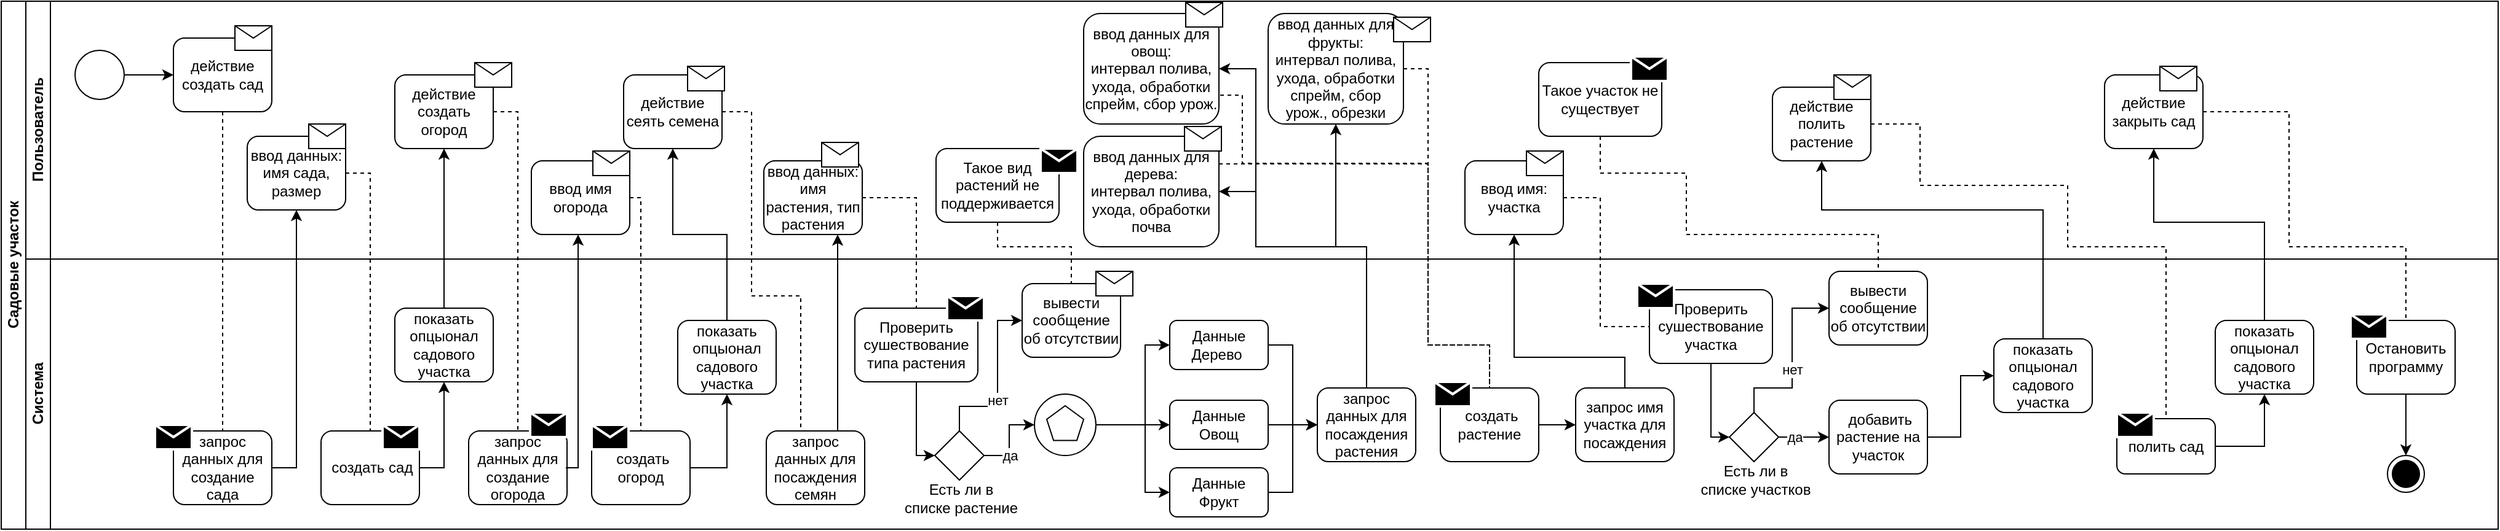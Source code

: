 <mxfile version="13.9.9" type="device"><diagram id="prtHgNgQTEPvFCAcTncT" name="Page-1"><mxGraphModel dx="2926" dy="1691" grid="1" gridSize="10" guides="1" tooltips="1" connect="1" arrows="1" fold="1" page="1" pageScale="1" pageWidth="827" pageHeight="1169" math="0" shadow="0"><root><mxCell id="0"/><mxCell id="1" parent="0"/><mxCell id="dNxyNK7c78bLwvsdeMH5-19" value="Садовые участок" style="swimlane;html=1;childLayout=stackLayout;resizeParent=1;resizeParentMax=0;horizontal=0;startSize=20;horizontalStack=0;" parent="1" vertex="1"><mxGeometry x="225" y="300" width="2030" height="430" as="geometry"/></mxCell><mxCell id="dNxyNK7c78bLwvsdeMH5-27" value="" style="edgeStyle=orthogonalEdgeStyle;rounded=0;orthogonalLoop=1;jettySize=auto;html=1;dashed=1;endArrow=none;endFill=0;" parent="dNxyNK7c78bLwvsdeMH5-19" source="dNxyNK7c78bLwvsdeMH5-24" target="dNxyNK7c78bLwvsdeMH5-26" edge="1"><mxGeometry relative="1" as="geometry"/></mxCell><mxCell id="dNxyNK7c78bLwvsdeMH5-20" value="Пользователь" style="swimlane;html=1;startSize=20;horizontal=0;" parent="dNxyNK7c78bLwvsdeMH5-19" vertex="1"><mxGeometry x="20" width="2010" height="210" as="geometry"/></mxCell><mxCell id="dNxyNK7c78bLwvsdeMH5-25" value="" style="edgeStyle=orthogonalEdgeStyle;rounded=0;orthogonalLoop=1;jettySize=auto;html=1;" parent="dNxyNK7c78bLwvsdeMH5-20" source="dNxyNK7c78bLwvsdeMH5-23" target="dNxyNK7c78bLwvsdeMH5-24" edge="1"><mxGeometry relative="1" as="geometry"/></mxCell><mxCell id="dNxyNK7c78bLwvsdeMH5-23" value="" style="ellipse;whiteSpace=wrap;html=1;" parent="dNxyNK7c78bLwvsdeMH5-20" vertex="1"><mxGeometry x="40" y="40" width="40" height="40" as="geometry"/></mxCell><mxCell id="dNxyNK7c78bLwvsdeMH5-24" value="действие создать сад" style="rounded=1;whiteSpace=wrap;html=1;fontFamily=Helvetica;fontSize=12;fontColor=#000000;align=center;" parent="dNxyNK7c78bLwvsdeMH5-20" vertex="1"><mxGeometry x="120" y="30" width="80" height="60" as="geometry"/></mxCell><mxCell id="IGC5WzmJpug3uSGRb_iM-1" value="ввод данных:&lt;br&gt;имя сада, размер" style="rounded=1;whiteSpace=wrap;html=1;fontFamily=Helvetica;fontSize=12;fontColor=#000000;align=center;" parent="dNxyNK7c78bLwvsdeMH5-20" vertex="1"><mxGeometry x="180" y="110" width="80" height="60" as="geometry"/></mxCell><mxCell id="IGC5WzmJpug3uSGRb_iM-7" value="действие создать огород" style="rounded=1;whiteSpace=wrap;html=1;fontFamily=Helvetica;fontSize=12;fontColor=#000000;align=center;" parent="dNxyNK7c78bLwvsdeMH5-20" vertex="1"><mxGeometry x="300" y="60" width="80" height="60" as="geometry"/></mxCell><mxCell id="IGC5WzmJpug3uSGRb_iM-30" value="действие сеять семена" style="rounded=1;whiteSpace=wrap;html=1;fontFamily=Helvetica;fontSize=12;fontColor=#000000;align=center;" parent="dNxyNK7c78bLwvsdeMH5-20" vertex="1"><mxGeometry x="486" y="60" width="80" height="60" as="geometry"/></mxCell><mxCell id="IGC5WzmJpug3uSGRb_iM-36" value="действие полить растение" style="rounded=1;whiteSpace=wrap;html=1;fontFamily=Helvetica;fontSize=12;fontColor=#000000;align=center;" parent="dNxyNK7c78bLwvsdeMH5-20" vertex="1"><mxGeometry x="1420" y="70" width="80" height="60" as="geometry"/></mxCell><mxCell id="IGC5WzmJpug3uSGRb_iM-37" value="действие закрыть сад" style="rounded=1;whiteSpace=wrap;html=1;fontFamily=Helvetica;fontSize=12;fontColor=#000000;align=center;" parent="dNxyNK7c78bLwvsdeMH5-20" vertex="1"><mxGeometry x="1690" y="60" width="80" height="60" as="geometry"/></mxCell><mxCell id="IGC5WzmJpug3uSGRb_iM-49" value="ввод&amp;nbsp;имя огорода" style="rounded=1;whiteSpace=wrap;html=1;fontFamily=Helvetica;fontSize=12;fontColor=#000000;align=center;" parent="dNxyNK7c78bLwvsdeMH5-20" vertex="1"><mxGeometry x="411" y="130" width="80" height="60" as="geometry"/></mxCell><mxCell id="IGC5WzmJpug3uSGRb_iM-61" value="ввод данных:&lt;br&gt;имя растения, тип растения" style="rounded=1;whiteSpace=wrap;html=1;fontFamily=Helvetica;fontSize=12;fontColor=#000000;align=center;" parent="dNxyNK7c78bLwvsdeMH5-20" vertex="1"><mxGeometry x="600" y="130" width="80" height="60" as="geometry"/></mxCell><mxCell id="IGC5WzmJpug3uSGRb_iM-70" value="Такое вид растений не поддерживается" style="rounded=1;whiteSpace=wrap;html=1;fontFamily=Helvetica;fontSize=12;fontColor=#000000;align=center;" parent="dNxyNK7c78bLwvsdeMH5-20" vertex="1"><mxGeometry x="740" y="120" width="100" height="60" as="geometry"/></mxCell><mxCell id="IGC5WzmJpug3uSGRb_iM-93" value="ввод данных для овощ:&lt;br&gt;интервал полива, ухода, обработки спрейм, сбор урож." style="rounded=1;whiteSpace=wrap;html=1;fontFamily=Helvetica;fontSize=12;fontColor=#000000;align=center;" parent="dNxyNK7c78bLwvsdeMH5-20" vertex="1"><mxGeometry x="860" y="10" width="110" height="90" as="geometry"/></mxCell><mxCell id="IGC5WzmJpug3uSGRb_iM-94" value="ввод данных&amp;nbsp;для дерева:&lt;br&gt;интервал полива, ухода,&amp;nbsp;обработки почва" style="rounded=1;whiteSpace=wrap;html=1;fontFamily=Helvetica;fontSize=12;fontColor=#000000;align=center;" parent="dNxyNK7c78bLwvsdeMH5-20" vertex="1"><mxGeometry x="860" y="110" width="110" height="90" as="geometry"/></mxCell><mxCell id="IGC5WzmJpug3uSGRb_iM-96" value="ввод данных для фрукты:&lt;br&gt;интервал полива, ухода, обработки спрейм, сбор урож., обрезки" style="rounded=1;whiteSpace=wrap;html=1;fontFamily=Helvetica;fontSize=12;fontColor=#000000;align=center;" parent="dNxyNK7c78bLwvsdeMH5-20" vertex="1"><mxGeometry x="1010" y="10" width="110" height="90" as="geometry"/></mxCell><mxCell id="IGC5WzmJpug3uSGRb_iM-143" value="ввод имя:&lt;br&gt;участка" style="rounded=1;whiteSpace=wrap;html=1;fontFamily=Helvetica;fontSize=12;fontColor=#000000;align=center;" parent="dNxyNK7c78bLwvsdeMH5-20" vertex="1"><mxGeometry x="1170" y="130" width="80" height="60" as="geometry"/></mxCell><mxCell id="IGC5WzmJpug3uSGRb_iM-159" value="Такое участок не существует" style="rounded=1;whiteSpace=wrap;html=1;fontFamily=Helvetica;fontSize=12;fontColor=#000000;align=center;" parent="dNxyNK7c78bLwvsdeMH5-20" vertex="1"><mxGeometry x="1230" y="50" width="100" height="60" as="geometry"/></mxCell><mxCell id="SRiaQoTS35acv2qgCoqq-6" value="" style="shape=message;html=1;whiteSpace=wrap;html=1;outlineConnect=0;" vertex="1" parent="dNxyNK7c78bLwvsdeMH5-20"><mxGeometry x="170" y="20" width="30" height="20" as="geometry"/></mxCell><mxCell id="SRiaQoTS35acv2qgCoqq-7" value="" style="shape=message;html=1;whiteSpace=wrap;html=1;outlineConnect=0;" vertex="1" parent="dNxyNK7c78bLwvsdeMH5-20"><mxGeometry x="230" y="100" width="30" height="20" as="geometry"/></mxCell><mxCell id="SRiaQoTS35acv2qgCoqq-8" value="" style="shape=message;html=1;whiteSpace=wrap;html=1;outlineConnect=0;" vertex="1" parent="dNxyNK7c78bLwvsdeMH5-20"><mxGeometry x="365" y="50" width="30" height="20" as="geometry"/></mxCell><mxCell id="SRiaQoTS35acv2qgCoqq-9" value="" style="shape=message;html=1;whiteSpace=wrap;html=1;outlineConnect=0;" vertex="1" parent="dNxyNK7c78bLwvsdeMH5-20"><mxGeometry x="538" y="53" width="30" height="20" as="geometry"/></mxCell><mxCell id="SRiaQoTS35acv2qgCoqq-10" value="" style="shape=message;html=1;whiteSpace=wrap;html=1;outlineConnect=0;" vertex="1" parent="dNxyNK7c78bLwvsdeMH5-20"><mxGeometry x="647" y="115" width="30" height="20" as="geometry"/></mxCell><mxCell id="SRiaQoTS35acv2qgCoqq-12" value="" style="shape=message;html=1;whiteSpace=wrap;html=1;outlineConnect=0;" vertex="1" parent="dNxyNK7c78bLwvsdeMH5-20"><mxGeometry x="942" y="102" width="30" height="20" as="geometry"/></mxCell><mxCell id="SRiaQoTS35acv2qgCoqq-13" value="" style="shape=message;html=1;whiteSpace=wrap;html=1;outlineConnect=0;" vertex="1" parent="dNxyNK7c78bLwvsdeMH5-20"><mxGeometry x="943" y="1" width="30" height="20" as="geometry"/></mxCell><mxCell id="SRiaQoTS35acv2qgCoqq-14" value="" style="shape=message;html=1;whiteSpace=wrap;html=1;outlineConnect=0;" vertex="1" parent="dNxyNK7c78bLwvsdeMH5-20"><mxGeometry x="1112" y="13" width="30" height="20" as="geometry"/></mxCell><mxCell id="SRiaQoTS35acv2qgCoqq-15" value="" style="shape=message;html=1;whiteSpace=wrap;html=1;outlineConnect=0;" vertex="1" parent="dNxyNK7c78bLwvsdeMH5-20"><mxGeometry x="1220" y="122" width="30" height="20" as="geometry"/></mxCell><mxCell id="SRiaQoTS35acv2qgCoqq-17" value="" style="shape=message;html=1;whiteSpace=wrap;html=1;outlineConnect=0;" vertex="1" parent="dNxyNK7c78bLwvsdeMH5-20"><mxGeometry x="1470" y="60" width="30" height="20" as="geometry"/></mxCell><mxCell id="SRiaQoTS35acv2qgCoqq-18" value="" style="shape=message;html=1;whiteSpace=wrap;html=1;outlineConnect=0;" vertex="1" parent="dNxyNK7c78bLwvsdeMH5-20"><mxGeometry x="1735" y="53" width="30" height="20" as="geometry"/></mxCell><mxCell id="SRiaQoTS35acv2qgCoqq-19" value="" style="shape=message;html=1;whiteSpace=wrap;html=1;outlineConnect=0;" vertex="1" parent="dNxyNK7c78bLwvsdeMH5-20"><mxGeometry x="461" y="122" width="30" height="20" as="geometry"/></mxCell><mxCell id="SRiaQoTS35acv2qgCoqq-33" value="" style="shape=message;whiteSpace=wrap;html=1;outlineConnect=0;fillColor=#000000;strokeColor=#ffffff;strokeWidth=2;" vertex="1" parent="dNxyNK7c78bLwvsdeMH5-20"><mxGeometry x="825" y="120" width="30" height="20" as="geometry"/></mxCell><mxCell id="SRiaQoTS35acv2qgCoqq-34" value="" style="shape=message;whiteSpace=wrap;html=1;outlineConnect=0;fillColor=#000000;strokeColor=#ffffff;strokeWidth=2;" vertex="1" parent="dNxyNK7c78bLwvsdeMH5-20"><mxGeometry x="1305" y="45" width="30" height="20" as="geometry"/></mxCell><mxCell id="dNxyNK7c78bLwvsdeMH5-21" value="Система" style="swimlane;html=1;startSize=20;horizontal=0;" parent="dNxyNK7c78bLwvsdeMH5-19" vertex="1"><mxGeometry x="20" y="210" width="2010" height="220" as="geometry"/></mxCell><mxCell id="dNxyNK7c78bLwvsdeMH5-26" value="запрос данных для создание сада" style="rounded=1;whiteSpace=wrap;html=1;fontFamily=Helvetica;fontSize=12;fontColor=#000000;align=center;" parent="dNxyNK7c78bLwvsdeMH5-21" vertex="1"><mxGeometry x="120" y="140" width="80" height="60" as="geometry"/></mxCell><mxCell id="IGC5WzmJpug3uSGRb_iM-5" style="edgeStyle=orthogonalEdgeStyle;rounded=0;orthogonalLoop=1;jettySize=auto;html=1;entryX=0.5;entryY=1;entryDx=0;entryDy=0;" parent="dNxyNK7c78bLwvsdeMH5-21" source="IGC5WzmJpug3uSGRb_iM-3" target="IGC5WzmJpug3uSGRb_iM-4" edge="1"><mxGeometry relative="1" as="geometry"><Array as="points"><mxPoint x="340" y="170"/></Array></mxGeometry></mxCell><mxCell id="IGC5WzmJpug3uSGRb_iM-3" value="&amp;nbsp;создать сад" style="rounded=1;whiteSpace=wrap;html=1;fontFamily=Helvetica;fontSize=12;fontColor=#000000;align=center;" parent="dNxyNK7c78bLwvsdeMH5-21" vertex="1"><mxGeometry x="240" y="140" width="80" height="60" as="geometry"/></mxCell><mxCell id="IGC5WzmJpug3uSGRb_iM-4" value="показать опцыонал садового участка" style="rounded=1;whiteSpace=wrap;html=1;fontFamily=Helvetica;fontSize=12;fontColor=#000000;align=center;" parent="dNxyNK7c78bLwvsdeMH5-21" vertex="1"><mxGeometry x="300" y="40" width="80" height="60" as="geometry"/></mxCell><mxCell id="IGC5WzmJpug3uSGRb_iM-38" value="запрос данных для создание огорода" style="rounded=1;whiteSpace=wrap;html=1;fontFamily=Helvetica;fontSize=12;fontColor=#000000;align=center;" parent="dNxyNK7c78bLwvsdeMH5-21" vertex="1"><mxGeometry x="360" y="140" width="80" height="60" as="geometry"/></mxCell><mxCell id="IGC5WzmJpug3uSGRb_iM-54" style="edgeStyle=orthogonalEdgeStyle;rounded=0;orthogonalLoop=1;jettySize=auto;html=1;entryX=0.5;entryY=1;entryDx=0;entryDy=0;" parent="dNxyNK7c78bLwvsdeMH5-21" source="IGC5WzmJpug3uSGRb_iM-39" target="IGC5WzmJpug3uSGRb_iM-53" edge="1"><mxGeometry relative="1" as="geometry"><Array as="points"><mxPoint x="570" y="170"/></Array></mxGeometry></mxCell><mxCell id="IGC5WzmJpug3uSGRb_iM-39" value="&amp;nbsp;создать огород" style="rounded=1;whiteSpace=wrap;html=1;fontFamily=Helvetica;fontSize=12;fontColor=#000000;align=center;" parent="dNxyNK7c78bLwvsdeMH5-21" vertex="1"><mxGeometry x="460" y="140" width="80" height="60" as="geometry"/></mxCell><mxCell id="IGC5WzmJpug3uSGRb_iM-40" value="вывести сообщение об отсутствии" style="rounded=1;whiteSpace=wrap;html=1;fontFamily=Helvetica;fontSize=12;fontColor=#000000;align=center;" parent="dNxyNK7c78bLwvsdeMH5-21" vertex="1"><mxGeometry x="810" y="20" width="80" height="60" as="geometry"/></mxCell><mxCell id="IGC5WzmJpug3uSGRb_iM-161" style="edgeStyle=orthogonalEdgeStyle;rounded=0;orthogonalLoop=1;jettySize=auto;html=1;startArrow=none;startFill=0;endArrow=classic;endFill=1;" parent="dNxyNK7c78bLwvsdeMH5-21" source="IGC5WzmJpug3uSGRb_iM-44" target="IGC5WzmJpug3uSGRb_iM-58" edge="1"><mxGeometry relative="1" as="geometry"/></mxCell><mxCell id="IGC5WzmJpug3uSGRb_iM-44" value="&amp;nbsp;добавить растение на участок" style="rounded=1;whiteSpace=wrap;html=1;fontFamily=Helvetica;fontSize=12;fontColor=#000000;align=center;" parent="dNxyNK7c78bLwvsdeMH5-21" vertex="1"><mxGeometry x="1466" y="115" width="80" height="60" as="geometry"/></mxCell><mxCell id="IGC5WzmJpug3uSGRb_iM-165" style="edgeStyle=orthogonalEdgeStyle;rounded=0;orthogonalLoop=1;jettySize=auto;html=1;entryX=0.5;entryY=1;entryDx=0;entryDy=0;startArrow=none;startFill=0;endArrow=classic;endFill=1;exitX=1;exitY=0.5;exitDx=0;exitDy=0;" parent="dNxyNK7c78bLwvsdeMH5-21" source="IGC5WzmJpug3uSGRb_iM-45" target="IGC5WzmJpug3uSGRb_iM-164" edge="1"><mxGeometry relative="1" as="geometry"/></mxCell><mxCell id="IGC5WzmJpug3uSGRb_iM-45" value="полить сад" style="rounded=1;whiteSpace=wrap;html=1;fontFamily=Helvetica;fontSize=12;fontColor=#000000;align=center;" parent="dNxyNK7c78bLwvsdeMH5-21" vertex="1"><mxGeometry x="1700" y="130" width="80" height="45" as="geometry"/></mxCell><mxCell id="IGC5WzmJpug3uSGRb_iM-53" value="показать опцыонал садового участка" style="rounded=1;whiteSpace=wrap;html=1;fontFamily=Helvetica;fontSize=12;fontColor=#000000;align=center;" parent="dNxyNK7c78bLwvsdeMH5-21" vertex="1"><mxGeometry x="530" y="50" width="80" height="60" as="geometry"/></mxCell><mxCell id="IGC5WzmJpug3uSGRb_iM-58" value="показать опцыонал садового участка" style="rounded=1;whiteSpace=wrap;html=1;fontFamily=Helvetica;fontSize=12;fontColor=#000000;align=center;" parent="dNxyNK7c78bLwvsdeMH5-21" vertex="1"><mxGeometry x="1600" y="65" width="80" height="60" as="geometry"/></mxCell><mxCell id="IGC5WzmJpug3uSGRb_iM-65" style="edgeStyle=orthogonalEdgeStyle;rounded=0;orthogonalLoop=1;jettySize=auto;html=1;entryX=0;entryY=0.5;entryDx=0;entryDy=0;" parent="dNxyNK7c78bLwvsdeMH5-21" source="IGC5WzmJpug3uSGRb_iM-63" target="IGC5WzmJpug3uSGRb_iM-64" edge="1"><mxGeometry relative="1" as="geometry"><Array as="points"><mxPoint x="724" y="160"/></Array></mxGeometry></mxCell><mxCell id="IGC5WzmJpug3uSGRb_iM-63" value="Проверить сушествование типа растения" style="rounded=1;whiteSpace=wrap;html=1;fontFamily=Helvetica;fontSize=12;fontColor=#000000;align=center;" parent="dNxyNK7c78bLwvsdeMH5-21" vertex="1"><mxGeometry x="674" y="40" width="100" height="60" as="geometry"/></mxCell><mxCell id="IGC5WzmJpug3uSGRb_iM-66" style="edgeStyle=orthogonalEdgeStyle;rounded=0;orthogonalLoop=1;jettySize=auto;html=1;entryX=0;entryY=0.5;entryDx=0;entryDy=0;exitX=0.5;exitY=0;exitDx=0;exitDy=0;" parent="dNxyNK7c78bLwvsdeMH5-21" source="IGC5WzmJpug3uSGRb_iM-64" target="IGC5WzmJpug3uSGRb_iM-40" edge="1"><mxGeometry relative="1" as="geometry"><Array as="points"><mxPoint x="759" y="120"/><mxPoint x="790" y="120"/><mxPoint x="790" y="50"/></Array></mxGeometry></mxCell><mxCell id="IGC5WzmJpug3uSGRb_iM-71" value="нет" style="edgeLabel;html=1;align=center;verticalAlign=middle;resizable=0;points=[];" parent="IGC5WzmJpug3uSGRb_iM-66" vertex="1" connectable="0"><mxGeometry x="-0.204" relative="1" as="geometry"><mxPoint as="offset"/></mxGeometry></mxCell><mxCell id="IGC5WzmJpug3uSGRb_iM-67" style="edgeStyle=orthogonalEdgeStyle;rounded=0;orthogonalLoop=1;jettySize=auto;html=1;entryX=0;entryY=0.5;entryDx=0;entryDy=0;entryPerimeter=0;" parent="dNxyNK7c78bLwvsdeMH5-21" source="IGC5WzmJpug3uSGRb_iM-64" target="IGC5WzmJpug3uSGRb_iM-76" edge="1"><mxGeometry relative="1" as="geometry"><mxPoint x="814" y="160" as="targetPoint"/></mxGeometry></mxCell><mxCell id="IGC5WzmJpug3uSGRb_iM-72" value="да" style="edgeLabel;html=1;align=center;verticalAlign=middle;resizable=0;points=[];" parent="IGC5WzmJpug3uSGRb_iM-67" vertex="1" connectable="0"><mxGeometry x="-0.386" relative="1" as="geometry"><mxPoint as="offset"/></mxGeometry></mxCell><mxCell id="IGC5WzmJpug3uSGRb_iM-64" value="" style="rhombus;whiteSpace=wrap;html=1;fontFamily=Helvetica;fontSize=12;fontColor=#000000;align=center;" parent="dNxyNK7c78bLwvsdeMH5-21" vertex="1"><mxGeometry x="739" y="140" width="40" height="40" as="geometry"/></mxCell><mxCell id="IGC5WzmJpug3uSGRb_iM-80" style="edgeStyle=orthogonalEdgeStyle;rounded=0;orthogonalLoop=1;jettySize=auto;html=1;entryX=0;entryY=0.5;entryDx=0;entryDy=0;" parent="dNxyNK7c78bLwvsdeMH5-21" source="IGC5WzmJpug3uSGRb_iM-76" target="IGC5WzmJpug3uSGRb_iM-77" edge="1"><mxGeometry relative="1" as="geometry"><Array as="points"><mxPoint x="910" y="135"/><mxPoint x="910" y="70"/></Array></mxGeometry></mxCell><mxCell id="IGC5WzmJpug3uSGRb_iM-81" style="edgeStyle=orthogonalEdgeStyle;rounded=0;orthogonalLoop=1;jettySize=auto;html=1;" parent="dNxyNK7c78bLwvsdeMH5-21" source="IGC5WzmJpug3uSGRb_iM-76" target="IGC5WzmJpug3uSGRb_iM-78" edge="1"><mxGeometry relative="1" as="geometry"/></mxCell><mxCell id="IGC5WzmJpug3uSGRb_iM-82" style="edgeStyle=orthogonalEdgeStyle;rounded=0;orthogonalLoop=1;jettySize=auto;html=1;entryX=0;entryY=0.5;entryDx=0;entryDy=0;" parent="dNxyNK7c78bLwvsdeMH5-21" source="IGC5WzmJpug3uSGRb_iM-76" target="IGC5WzmJpug3uSGRb_iM-79" edge="1"><mxGeometry relative="1" as="geometry"><Array as="points"><mxPoint x="910" y="135"/><mxPoint x="910" y="190"/></Array></mxGeometry></mxCell><mxCell id="IGC5WzmJpug3uSGRb_iM-76" value="" style="points=[[0.145,0.145,0],[0.5,0,0],[0.855,0.145,0],[1,0.5,0],[0.855,0.855,0],[0.5,1,0],[0.145,0.855,0],[0,0.5,0]];shape=mxgraph.bpmn.event;html=1;verticalLabelPosition=bottom;labelBackgroundColor=#ffffff;verticalAlign=top;align=center;perimeter=ellipsePerimeter;outlineConnect=0;aspect=fixed;outline=standard;symbol=multiple;" parent="dNxyNK7c78bLwvsdeMH5-21" vertex="1"><mxGeometry x="820" y="110" width="50" height="50" as="geometry"/></mxCell><mxCell id="IGC5WzmJpug3uSGRb_iM-90" style="edgeStyle=orthogonalEdgeStyle;rounded=0;orthogonalLoop=1;jettySize=auto;html=1;entryX=0;entryY=0.5;entryDx=0;entryDy=0;" parent="dNxyNK7c78bLwvsdeMH5-21" source="IGC5WzmJpug3uSGRb_iM-77" target="IGC5WzmJpug3uSGRb_iM-85" edge="1"><mxGeometry relative="1" as="geometry"/></mxCell><mxCell id="IGC5WzmJpug3uSGRb_iM-77" value="Данные&lt;br&gt;Дерево&amp;nbsp;" style="rounded=1;whiteSpace=wrap;html=1;fontFamily=Helvetica;fontSize=12;fontColor=#000000;align=center;" parent="dNxyNK7c78bLwvsdeMH5-21" vertex="1"><mxGeometry x="930" y="50" width="80" height="40" as="geometry"/></mxCell><mxCell id="IGC5WzmJpug3uSGRb_iM-91" style="edgeStyle=orthogonalEdgeStyle;rounded=0;orthogonalLoop=1;jettySize=auto;html=1;entryX=0;entryY=0.5;entryDx=0;entryDy=0;" parent="dNxyNK7c78bLwvsdeMH5-21" source="IGC5WzmJpug3uSGRb_iM-78" target="IGC5WzmJpug3uSGRb_iM-85" edge="1"><mxGeometry relative="1" as="geometry"/></mxCell><mxCell id="IGC5WzmJpug3uSGRb_iM-78" value="Данные&lt;br&gt;Овощ" style="rounded=1;whiteSpace=wrap;html=1;fontFamily=Helvetica;fontSize=12;fontColor=#000000;align=center;" parent="dNxyNK7c78bLwvsdeMH5-21" vertex="1"><mxGeometry x="930" y="115" width="80" height="40" as="geometry"/></mxCell><mxCell id="IGC5WzmJpug3uSGRb_iM-92" style="edgeStyle=orthogonalEdgeStyle;rounded=0;orthogonalLoop=1;jettySize=auto;html=1;entryX=0;entryY=0.5;entryDx=0;entryDy=0;" parent="dNxyNK7c78bLwvsdeMH5-21" source="IGC5WzmJpug3uSGRb_iM-79" target="IGC5WzmJpug3uSGRb_iM-85" edge="1"><mxGeometry relative="1" as="geometry"/></mxCell><mxCell id="IGC5WzmJpug3uSGRb_iM-79" value="Данные&lt;br&gt;Фрукт" style="rounded=1;whiteSpace=wrap;html=1;fontFamily=Helvetica;fontSize=12;fontColor=#000000;align=center;" parent="dNxyNK7c78bLwvsdeMH5-21" vertex="1"><mxGeometry x="930" y="170" width="80" height="40" as="geometry"/></mxCell><mxCell id="IGC5WzmJpug3uSGRb_iM-85" value="запрос данных для посаждения растения" style="rounded=1;whiteSpace=wrap;html=1;fontFamily=Helvetica;fontSize=12;fontColor=#000000;align=center;" parent="dNxyNK7c78bLwvsdeMH5-21" vertex="1"><mxGeometry x="1050" y="105" width="80" height="60" as="geometry"/></mxCell><mxCell id="IGC5WzmJpug3uSGRb_iM-142" style="edgeStyle=orthogonalEdgeStyle;rounded=0;orthogonalLoop=1;jettySize=auto;html=1;entryX=0;entryY=0.5;entryDx=0;entryDy=0;startArrow=none;startFill=0;endArrow=classic;endFill=1;" parent="dNxyNK7c78bLwvsdeMH5-21" source="IGC5WzmJpug3uSGRb_iM-99" target="IGC5WzmJpug3uSGRb_iM-141" edge="1"><mxGeometry relative="1" as="geometry"/></mxCell><mxCell id="IGC5WzmJpug3uSGRb_iM-99" value="&amp;nbsp;создать растение" style="rounded=1;whiteSpace=wrap;html=1;fontFamily=Helvetica;fontSize=12;fontColor=#000000;align=center;" parent="dNxyNK7c78bLwvsdeMH5-21" vertex="1"><mxGeometry x="1150" y="105" width="80" height="60" as="geometry"/></mxCell><mxCell id="IGC5WzmJpug3uSGRb_iM-141" value="запрос имя участка для посаждения" style="rounded=1;whiteSpace=wrap;html=1;fontFamily=Helvetica;fontSize=12;fontColor=#000000;align=center;" parent="dNxyNK7c78bLwvsdeMH5-21" vertex="1"><mxGeometry x="1260" y="105" width="80" height="60" as="geometry"/></mxCell><mxCell id="IGC5WzmJpug3uSGRb_iM-149" value="вывести сообщение об отсутствии" style="rounded=1;whiteSpace=wrap;html=1;fontFamily=Helvetica;fontSize=12;fontColor=#000000;align=center;" parent="dNxyNK7c78bLwvsdeMH5-21" vertex="1"><mxGeometry x="1466" y="10" width="80" height="60" as="geometry"/></mxCell><mxCell id="IGC5WzmJpug3uSGRb_iM-151" value="Проверить сушествование участка" style="rounded=1;whiteSpace=wrap;html=1;fontFamily=Helvetica;fontSize=12;fontColor=#000000;align=center;" parent="dNxyNK7c78bLwvsdeMH5-21" vertex="1"><mxGeometry x="1320" y="25" width="100" height="60" as="geometry"/></mxCell><mxCell id="IGC5WzmJpug3uSGRb_iM-152" style="edgeStyle=orthogonalEdgeStyle;rounded=0;orthogonalLoop=1;jettySize=auto;html=1;entryX=0;entryY=0.5;entryDx=0;entryDy=0;exitX=0.5;exitY=0;exitDx=0;exitDy=0;" parent="dNxyNK7c78bLwvsdeMH5-21" source="IGC5WzmJpug3uSGRb_iM-156" target="IGC5WzmJpug3uSGRb_iM-149" edge="1"><mxGeometry relative="1" as="geometry"><Array as="points"><mxPoint x="1405" y="105"/><mxPoint x="1436" y="105"/><mxPoint x="1436" y="40"/></Array></mxGeometry></mxCell><mxCell id="IGC5WzmJpug3uSGRb_iM-153" value="нет" style="edgeLabel;html=1;align=center;verticalAlign=middle;resizable=0;points=[];" parent="IGC5WzmJpug3uSGRb_iM-152" vertex="1" connectable="0"><mxGeometry x="-0.204" relative="1" as="geometry"><mxPoint y="-8" as="offset"/></mxGeometry></mxCell><mxCell id="IGC5WzmJpug3uSGRb_iM-154" style="edgeStyle=orthogonalEdgeStyle;rounded=0;orthogonalLoop=1;jettySize=auto;html=1;entryX=0;entryY=0.5;entryDx=0;entryDy=0;" parent="dNxyNK7c78bLwvsdeMH5-21" source="IGC5WzmJpug3uSGRb_iM-156" target="IGC5WzmJpug3uSGRb_iM-44" edge="1"><mxGeometry relative="1" as="geometry"><mxPoint x="1466" y="120" as="targetPoint"/></mxGeometry></mxCell><mxCell id="IGC5WzmJpug3uSGRb_iM-155" value="да" style="edgeLabel;html=1;align=center;verticalAlign=middle;resizable=0;points=[];" parent="IGC5WzmJpug3uSGRb_iM-154" vertex="1" connectable="0"><mxGeometry x="-0.386" relative="1" as="geometry"><mxPoint as="offset"/></mxGeometry></mxCell><mxCell id="IGC5WzmJpug3uSGRb_iM-156" value="" style="rhombus;whiteSpace=wrap;html=1;fontFamily=Helvetica;fontSize=12;fontColor=#000000;align=center;" parent="dNxyNK7c78bLwvsdeMH5-21" vertex="1"><mxGeometry x="1385" y="125" width="40" height="40" as="geometry"/></mxCell><mxCell id="IGC5WzmJpug3uSGRb_iM-150" style="edgeStyle=orthogonalEdgeStyle;rounded=0;orthogonalLoop=1;jettySize=auto;html=1;entryX=0;entryY=0.5;entryDx=0;entryDy=0;" parent="dNxyNK7c78bLwvsdeMH5-21" source="IGC5WzmJpug3uSGRb_iM-151" target="IGC5WzmJpug3uSGRb_iM-156" edge="1"><mxGeometry relative="1" as="geometry"><Array as="points"><mxPoint x="1370" y="145"/></Array></mxGeometry></mxCell><mxCell id="IGC5WzmJpug3uSGRb_iM-157" value="Есть ли в &lt;br&gt;списке участков" style="text;html=1;align=center;verticalAlign=middle;resizable=0;points=[];autosize=1;strokeColor=none;fillColor=none;" parent="dNxyNK7c78bLwvsdeMH5-21" vertex="1"><mxGeometry x="1351" y="160" width="110" height="40" as="geometry"/></mxCell><mxCell id="IGC5WzmJpug3uSGRb_iM-74" value="" style="ellipse;html=1;shape=endState;fillColor=#000000;strokeColor=#000000;" parent="dNxyNK7c78bLwvsdeMH5-21" vertex="1"><mxGeometry x="1920" y="160" width="30" height="30" as="geometry"/></mxCell><mxCell id="IGC5WzmJpug3uSGRb_iM-164" value="показать опцыонал садового участка" style="rounded=1;whiteSpace=wrap;html=1;fontFamily=Helvetica;fontSize=12;fontColor=#000000;align=center;" parent="dNxyNK7c78bLwvsdeMH5-21" vertex="1"><mxGeometry x="1780" y="50" width="80" height="60" as="geometry"/></mxCell><mxCell id="IGC5WzmJpug3uSGRb_iM-169" style="edgeStyle=orthogonalEdgeStyle;rounded=0;orthogonalLoop=1;jettySize=auto;html=1;startArrow=none;startFill=0;endArrow=classic;endFill=1;" parent="dNxyNK7c78bLwvsdeMH5-21" source="IGC5WzmJpug3uSGRb_iM-167" target="IGC5WzmJpug3uSGRb_iM-74" edge="1"><mxGeometry relative="1" as="geometry"/></mxCell><mxCell id="IGC5WzmJpug3uSGRb_iM-167" value="Остановить программу" style="rounded=1;whiteSpace=wrap;html=1;fontFamily=Helvetica;fontSize=12;fontColor=#000000;align=center;" parent="dNxyNK7c78bLwvsdeMH5-21" vertex="1"><mxGeometry x="1895" y="50" width="80" height="60" as="geometry"/></mxCell><mxCell id="SRiaQoTS35acv2qgCoqq-20" value="" style="shape=message;whiteSpace=wrap;html=1;outlineConnect=0;fillColor=#000000;strokeColor=#ffffff;strokeWidth=2;" vertex="1" parent="dNxyNK7c78bLwvsdeMH5-21"><mxGeometry x="105" y="135" width="30" height="20" as="geometry"/></mxCell><mxCell id="SRiaQoTS35acv2qgCoqq-21" value="" style="shape=message;whiteSpace=wrap;html=1;outlineConnect=0;fillColor=#000000;strokeColor=#ffffff;strokeWidth=2;" vertex="1" parent="dNxyNK7c78bLwvsdeMH5-21"><mxGeometry x="290" y="135" width="30" height="20" as="geometry"/></mxCell><mxCell id="SRiaQoTS35acv2qgCoqq-22" value="" style="shape=message;whiteSpace=wrap;html=1;outlineConnect=0;fillColor=#000000;strokeColor=#ffffff;strokeWidth=2;" vertex="1" parent="dNxyNK7c78bLwvsdeMH5-21"><mxGeometry x="410" y="125" width="30" height="20" as="geometry"/></mxCell><mxCell id="SRiaQoTS35acv2qgCoqq-23" value="" style="shape=message;whiteSpace=wrap;html=1;outlineConnect=0;fillColor=#000000;strokeColor=#ffffff;strokeWidth=2;" vertex="1" parent="dNxyNK7c78bLwvsdeMH5-21"><mxGeometry x="460" y="135" width="30" height="20" as="geometry"/></mxCell><mxCell id="SRiaQoTS35acv2qgCoqq-27" value="" style="shape=message;whiteSpace=wrap;html=1;outlineConnect=0;fillColor=#000000;strokeColor=#ffffff;strokeWidth=2;" vertex="1" parent="dNxyNK7c78bLwvsdeMH5-21"><mxGeometry x="749" y="30" width="30" height="20" as="geometry"/></mxCell><mxCell id="SRiaQoTS35acv2qgCoqq-28" value="" style="shape=message;whiteSpace=wrap;html=1;outlineConnect=0;fillColor=#000000;strokeColor=#ffffff;strokeWidth=2;" vertex="1" parent="dNxyNK7c78bLwvsdeMH5-21"><mxGeometry x="1145" y="100" width="30" height="20" as="geometry"/></mxCell><mxCell id="SRiaQoTS35acv2qgCoqq-29" value="" style="shape=message;whiteSpace=wrap;html=1;outlineConnect=0;fillColor=#000000;strokeColor=#ffffff;strokeWidth=2;" vertex="1" parent="dNxyNK7c78bLwvsdeMH5-21"><mxGeometry x="1310" y="20" width="30" height="20" as="geometry"/></mxCell><mxCell id="SRiaQoTS35acv2qgCoqq-30" value="" style="shape=message;whiteSpace=wrap;html=1;outlineConnect=0;fillColor=#000000;strokeColor=#ffffff;strokeWidth=2;" vertex="1" parent="dNxyNK7c78bLwvsdeMH5-21"><mxGeometry x="1700" y="125" width="30" height="20" as="geometry"/></mxCell><mxCell id="SRiaQoTS35acv2qgCoqq-31" value="" style="shape=message;whiteSpace=wrap;html=1;outlineConnect=0;fillColor=#000000;strokeColor=#ffffff;strokeWidth=2;" vertex="1" parent="dNxyNK7c78bLwvsdeMH5-21"><mxGeometry x="1890" y="45" width="30" height="20" as="geometry"/></mxCell><mxCell id="SRiaQoTS35acv2qgCoqq-32" value="" style="shape=message;html=1;whiteSpace=wrap;html=1;outlineConnect=0;" vertex="1" parent="dNxyNK7c78bLwvsdeMH5-21"><mxGeometry x="870" y="10" width="30" height="20" as="geometry"/></mxCell><mxCell id="dNxyNK7c78bLwvsdeMH5-38" style="edgeStyle=orthogonalEdgeStyle;rounded=0;orthogonalLoop=1;jettySize=auto;html=1;endArrow=classic;endFill=1;entryX=0.5;entryY=1;entryDx=0;entryDy=0;" parent="dNxyNK7c78bLwvsdeMH5-19" source="dNxyNK7c78bLwvsdeMH5-26" target="IGC5WzmJpug3uSGRb_iM-1" edge="1"><mxGeometry relative="1" as="geometry"><Array as="points"><mxPoint x="240" y="380"/></Array><mxPoint x="330" y="360" as="targetPoint"/></mxGeometry></mxCell><mxCell id="IGC5WzmJpug3uSGRb_iM-2" value="" style="edgeStyle=orthogonalEdgeStyle;rounded=0;orthogonalLoop=1;jettySize=auto;html=1;dashed=1;endArrow=none;endFill=0;exitX=1;exitY=0.5;exitDx=0;exitDy=0;entryX=0.5;entryY=0;entryDx=0;entryDy=0;" parent="dNxyNK7c78bLwvsdeMH5-19" source="IGC5WzmJpug3uSGRb_iM-1" target="IGC5WzmJpug3uSGRb_iM-3" edge="1"><mxGeometry relative="1" as="geometry"><mxPoint x="190" y="100" as="sourcePoint"/><mxPoint x="370" y="300" as="targetPoint"/><Array as="points"><mxPoint x="300" y="140"/></Array></mxGeometry></mxCell><mxCell id="IGC5WzmJpug3uSGRb_iM-8" value="" style="edgeStyle=orthogonalEdgeStyle;rounded=0;orthogonalLoop=1;jettySize=auto;html=1;dashed=1;endArrow=none;endFill=0;exitX=1;exitY=0.5;exitDx=0;exitDy=0;entryX=0.5;entryY=0;entryDx=0;entryDy=0;" parent="dNxyNK7c78bLwvsdeMH5-19" source="IGC5WzmJpug3uSGRb_iM-7" target="IGC5WzmJpug3uSGRb_iM-38" edge="1"><mxGeometry relative="1" as="geometry"><mxPoint x="420" y="90.0" as="sourcePoint"/><mxPoint x="440" y="300" as="targetPoint"/><Array as="points"><mxPoint x="420" y="90"/></Array></mxGeometry></mxCell><mxCell id="IGC5WzmJpug3uSGRb_iM-50" style="edgeStyle=orthogonalEdgeStyle;rounded=0;orthogonalLoop=1;jettySize=auto;html=1;entryX=0.5;entryY=1;entryDx=0;entryDy=0;" parent="dNxyNK7c78bLwvsdeMH5-19" edge="1"><mxGeometry relative="1" as="geometry"><mxPoint x="459" y="380" as="sourcePoint"/><mxPoint x="469" y="190" as="targetPoint"/><Array as="points"><mxPoint x="469" y="380"/></Array></mxGeometry></mxCell><mxCell id="IGC5WzmJpug3uSGRb_iM-51" value="" style="edgeStyle=orthogonalEdgeStyle;rounded=0;orthogonalLoop=1;jettySize=auto;html=1;dashed=1;endArrow=none;endFill=0;entryX=0.5;entryY=0;entryDx=0;entryDy=0;exitX=1;exitY=0.5;exitDx=0;exitDy=0;" parent="dNxyNK7c78bLwvsdeMH5-19" source="IGC5WzmJpug3uSGRb_iM-49" target="IGC5WzmJpug3uSGRb_iM-39" edge="1"><mxGeometry relative="1" as="geometry"><mxPoint x="550" y="140" as="sourcePoint"/><mxPoint x="540" y="420" as="targetPoint"/><Array as="points"><mxPoint x="520" y="160"/></Array></mxGeometry></mxCell><mxCell id="IGC5WzmJpug3uSGRb_iM-55" style="edgeStyle=orthogonalEdgeStyle;rounded=0;orthogonalLoop=1;jettySize=auto;html=1;entryX=0.5;entryY=1;entryDx=0;entryDy=0;" parent="dNxyNK7c78bLwvsdeMH5-19" source="IGC5WzmJpug3uSGRb_iM-53" target="IGC5WzmJpug3uSGRb_iM-30" edge="1"><mxGeometry relative="1" as="geometry"/></mxCell><mxCell id="IGC5WzmJpug3uSGRb_iM-62" value="" style="edgeStyle=orthogonalEdgeStyle;rounded=0;orthogonalLoop=1;jettySize=auto;html=1;dashed=1;endArrow=none;endFill=0;exitX=1;exitY=0.5;exitDx=0;exitDy=0;entryX=0.5;entryY=0;entryDx=0;entryDy=0;" parent="dNxyNK7c78bLwvsdeMH5-19" source="IGC5WzmJpug3uSGRb_iM-61" target="IGC5WzmJpug3uSGRb_iM-63" edge="1"><mxGeometry relative="1" as="geometry"><mxPoint x="596" y="100" as="sourcePoint"/><mxPoint x="675" y="360" as="targetPoint"/><Array as="points"><mxPoint x="744" y="160"/></Array></mxGeometry></mxCell><mxCell id="IGC5WzmJpug3uSGRb_iM-69" value="" style="edgeStyle=orthogonalEdgeStyle;rounded=0;orthogonalLoop=1;jettySize=auto;html=1;dashed=1;endArrow=none;endFill=0;entryX=0.5;entryY=0;entryDx=0;entryDy=0;exitX=0.5;exitY=1;exitDx=0;exitDy=0;" parent="dNxyNK7c78bLwvsdeMH5-19" source="IGC5WzmJpug3uSGRb_iM-70" target="IGC5WzmJpug3uSGRb_iM-40" edge="1"><mxGeometry relative="1" as="geometry"><mxPoint x="810" y="170" as="sourcePoint"/><mxPoint x="724" y="260.0" as="targetPoint"/><Array as="points"><mxPoint x="810" y="200"/><mxPoint x="870" y="200"/></Array></mxGeometry></mxCell><mxCell id="IGC5WzmJpug3uSGRb_iM-86" value="" style="edgeStyle=orthogonalEdgeStyle;rounded=0;orthogonalLoop=1;jettySize=auto;html=1;endArrow=none;endFill=0;entryX=0.5;entryY=0;entryDx=0;entryDy=0;exitX=1;exitY=0.5;exitDx=0;exitDy=0;startArrow=classic;startFill=1;" parent="dNxyNK7c78bLwvsdeMH5-19" source="IGC5WzmJpug3uSGRb_iM-94" target="IGC5WzmJpug3uSGRb_iM-85" edge="1"><mxGeometry relative="1" as="geometry"><mxPoint x="1000" y="160" as="sourcePoint"/><mxPoint x="864" y="240" as="targetPoint"/><Array as="points"><mxPoint x="1020" y="155"/><mxPoint x="1020" y="200"/><mxPoint x="1110" y="200"/></Array></mxGeometry></mxCell><mxCell id="IGC5WzmJpug3uSGRb_iM-95" value="" style="edgeStyle=orthogonalEdgeStyle;rounded=0;orthogonalLoop=1;jettySize=auto;html=1;endArrow=none;endFill=0;entryX=0.5;entryY=0;entryDx=0;entryDy=0;exitX=1;exitY=0.5;exitDx=0;exitDy=0;startArrow=classic;startFill=1;" parent="dNxyNK7c78bLwvsdeMH5-19" source="IGC5WzmJpug3uSGRb_iM-93" target="IGC5WzmJpug3uSGRb_iM-85" edge="1"><mxGeometry relative="1" as="geometry"><mxPoint x="1000" y="100" as="sourcePoint"/><mxPoint x="1120" y="325" as="targetPoint"/><Array as="points"><mxPoint x="1020" y="55"/><mxPoint x="1020" y="200"/><mxPoint x="1110" y="200"/></Array></mxGeometry></mxCell><mxCell id="IGC5WzmJpug3uSGRb_iM-97" value="" style="edgeStyle=orthogonalEdgeStyle;rounded=0;orthogonalLoop=1;jettySize=auto;html=1;endArrow=none;endFill=0;entryX=0.5;entryY=0;entryDx=0;entryDy=0;exitX=0.5;exitY=1;exitDx=0;exitDy=0;startArrow=classic;startFill=1;" parent="dNxyNK7c78bLwvsdeMH5-19" source="IGC5WzmJpug3uSGRb_iM-96" target="IGC5WzmJpug3uSGRb_iM-85" edge="1"><mxGeometry relative="1" as="geometry"><mxPoint x="1000" y="65" as="sourcePoint"/><mxPoint x="1120" y="325" as="targetPoint"/><Array as="points"><mxPoint x="1085" y="200"/><mxPoint x="1110" y="200"/></Array></mxGeometry></mxCell><mxCell id="IGC5WzmJpug3uSGRb_iM-100" value="" style="edgeStyle=orthogonalEdgeStyle;rounded=0;orthogonalLoop=1;jettySize=auto;html=1;dashed=1;endArrow=none;endFill=0;entryX=0.5;entryY=0;entryDx=0;entryDy=0;exitX=1;exitY=0.5;exitDx=0;exitDy=0;" parent="dNxyNK7c78bLwvsdeMH5-19" source="IGC5WzmJpug3uSGRb_iM-96" target="IGC5WzmJpug3uSGRb_iM-99" edge="1"><mxGeometry relative="1" as="geometry"><mxPoint x="1095" y="110" as="sourcePoint"/><mxPoint x="1120" y="325" as="targetPoint"/><Array as="points"><mxPoint x="1160" y="55"/><mxPoint x="1160" y="280"/><mxPoint x="1210" y="280"/></Array></mxGeometry></mxCell><mxCell id="IGC5WzmJpug3uSGRb_iM-101" value="" style="edgeStyle=orthogonalEdgeStyle;rounded=0;orthogonalLoop=1;jettySize=auto;html=1;dashed=1;endArrow=none;endFill=0;entryX=0.5;entryY=0;entryDx=0;entryDy=0;exitX=1;exitY=0.25;exitDx=0;exitDy=0;" parent="dNxyNK7c78bLwvsdeMH5-19" source="IGC5WzmJpug3uSGRb_iM-94" target="IGC5WzmJpug3uSGRb_iM-99" edge="1"><mxGeometry relative="1" as="geometry"><mxPoint x="1150" y="65" as="sourcePoint"/><mxPoint x="1220" y="325" as="targetPoint"/><Array as="points"><mxPoint x="1160" y="133"/><mxPoint x="1160" y="280"/><mxPoint x="1210" y="280"/></Array></mxGeometry></mxCell><mxCell id="IGC5WzmJpug3uSGRb_iM-102" value="" style="edgeStyle=orthogonalEdgeStyle;rounded=0;orthogonalLoop=1;jettySize=auto;html=1;dashed=1;endArrow=none;endFill=0;entryX=0.5;entryY=0;entryDx=0;entryDy=0;exitX=1;exitY=0.75;exitDx=0;exitDy=0;" parent="dNxyNK7c78bLwvsdeMH5-19" target="IGC5WzmJpug3uSGRb_iM-99" edge="1"><mxGeometry relative="1" as="geometry"><mxPoint x="991" y="76.5" as="sourcePoint"/><mxPoint x="1209.0" y="317" as="targetPoint"/><Array as="points"><mxPoint x="1009" y="77"/><mxPoint x="1009" y="132"/><mxPoint x="1160" y="132"/><mxPoint x="1160" y="280"/><mxPoint x="1210" y="280"/></Array></mxGeometry></mxCell><mxCell id="IGC5WzmJpug3uSGRb_iM-146" style="edgeStyle=orthogonalEdgeStyle;rounded=0;orthogonalLoop=1;jettySize=auto;html=1;startArrow=none;startFill=0;endArrow=classic;endFill=1;entryX=0.5;entryY=1;entryDx=0;entryDy=0;" parent="dNxyNK7c78bLwvsdeMH5-19" source="IGC5WzmJpug3uSGRb_iM-141" target="IGC5WzmJpug3uSGRb_iM-143" edge="1"><mxGeometry relative="1" as="geometry"><mxPoint x="1290" y="240" as="targetPoint"/><Array as="points"><mxPoint x="1320" y="290"/><mxPoint x="1230" y="290"/></Array></mxGeometry></mxCell><mxCell id="IGC5WzmJpug3uSGRb_iM-148" value="" style="edgeStyle=orthogonalEdgeStyle;rounded=0;orthogonalLoop=1;jettySize=auto;html=1;dashed=1;endArrow=none;endFill=0;exitX=1;exitY=0.5;exitDx=0;exitDy=0;entryX=0;entryY=0.5;entryDx=0;entryDy=0;" parent="dNxyNK7c78bLwvsdeMH5-19" source="IGC5WzmJpug3uSGRb_iM-143" target="IGC5WzmJpug3uSGRb_iM-151" edge="1"><mxGeometry relative="1" as="geometry"><mxPoint x="1150" y="65" as="sourcePoint"/><mxPoint x="1320" y="260" as="targetPoint"/><Array as="points"><mxPoint x="1300" y="160"/><mxPoint x="1300" y="265"/></Array></mxGeometry></mxCell><mxCell id="IGC5WzmJpug3uSGRb_iM-160" value="" style="edgeStyle=orthogonalEdgeStyle;rounded=0;orthogonalLoop=1;jettySize=auto;html=1;dashed=1;endArrow=none;endFill=0;entryX=0.5;entryY=0;entryDx=0;entryDy=0;exitX=0.5;exitY=1;exitDx=0;exitDy=0;" parent="dNxyNK7c78bLwvsdeMH5-19" source="IGC5WzmJpug3uSGRb_iM-159" target="IGC5WzmJpug3uSGRb_iM-149" edge="1"><mxGeometry relative="1" as="geometry"><mxPoint x="1250" y="60" as="sourcePoint"/><mxPoint x="1430" y="240.0" as="targetPoint"/><Array as="points"><mxPoint x="1300" y="140"/><mxPoint x="1370" y="140"/><mxPoint x="1370" y="190"/><mxPoint x="1526" y="190"/></Array></mxGeometry></mxCell><mxCell id="IGC5WzmJpug3uSGRb_iM-162" style="edgeStyle=orthogonalEdgeStyle;rounded=0;orthogonalLoop=1;jettySize=auto;html=1;entryX=0.5;entryY=1;entryDx=0;entryDy=0;startArrow=none;startFill=0;endArrow=classic;endFill=1;" parent="dNxyNK7c78bLwvsdeMH5-19" source="IGC5WzmJpug3uSGRb_iM-58" target="IGC5WzmJpug3uSGRb_iM-36" edge="1"><mxGeometry relative="1" as="geometry"><Array as="points"><mxPoint x="1660" y="170"/><mxPoint x="1480" y="170"/></Array></mxGeometry></mxCell><mxCell id="IGC5WzmJpug3uSGRb_iM-163" value="" style="edgeStyle=orthogonalEdgeStyle;rounded=0;orthogonalLoop=1;jettySize=auto;html=1;dashed=1;endArrow=none;endFill=0;exitX=1;exitY=0.5;exitDx=0;exitDy=0;entryX=0.5;entryY=0;entryDx=0;entryDy=0;" parent="dNxyNK7c78bLwvsdeMH5-19" source="IGC5WzmJpug3uSGRb_iM-36" target="IGC5WzmJpug3uSGRb_iM-45" edge="1"><mxGeometry relative="1" as="geometry"><mxPoint x="1310" y="120" as="sourcePoint"/><mxPoint x="1730" y="240" as="targetPoint"/><Array as="points"><mxPoint x="1560" y="100"/><mxPoint x="1560" y="150"/><mxPoint x="1680" y="150"/><mxPoint x="1680" y="200"/><mxPoint x="1760" y="200"/></Array></mxGeometry></mxCell><mxCell id="IGC5WzmJpug3uSGRb_iM-166" style="edgeStyle=orthogonalEdgeStyle;rounded=0;orthogonalLoop=1;jettySize=auto;html=1;entryX=0.5;entryY=1;entryDx=0;entryDy=0;startArrow=none;startFill=0;endArrow=classic;endFill=1;" parent="dNxyNK7c78bLwvsdeMH5-19" source="IGC5WzmJpug3uSGRb_iM-164" target="IGC5WzmJpug3uSGRb_iM-37" edge="1"><mxGeometry relative="1" as="geometry"><Array as="points"><mxPoint x="1840" y="180"/><mxPoint x="1750" y="180"/></Array></mxGeometry></mxCell><mxCell id="IGC5WzmJpug3uSGRb_iM-168" value="" style="edgeStyle=orthogonalEdgeStyle;rounded=0;orthogonalLoop=1;jettySize=auto;html=1;dashed=1;endArrow=none;endFill=0;exitX=1;exitY=0.5;exitDx=0;exitDy=0;entryX=0.5;entryY=0;entryDx=0;entryDy=0;" parent="dNxyNK7c78bLwvsdeMH5-19" source="IGC5WzmJpug3uSGRb_iM-37" target="IGC5WzmJpug3uSGRb_iM-167" edge="1"><mxGeometry relative="1" as="geometry"><mxPoint x="1530" y="110" as="sourcePoint"/><mxPoint x="1770" y="350" as="targetPoint"/><Array as="points"><mxPoint x="1860" y="90"/><mxPoint x="1860" y="200"/><mxPoint x="1955" y="200"/></Array></mxGeometry></mxCell><mxCell id="IGC5WzmJpug3uSGRb_iM-6" style="edgeStyle=orthogonalEdgeStyle;rounded=0;orthogonalLoop=1;jettySize=auto;html=1;" parent="1" source="IGC5WzmJpug3uSGRb_iM-4" edge="1"><mxGeometry relative="1" as="geometry"><mxPoint x="585" y="420" as="targetPoint"/></mxGeometry></mxCell><mxCell id="IGC5WzmJpug3uSGRb_iM-52" value="запрос данных для посаждения семян" style="rounded=1;whiteSpace=wrap;html=1;fontFamily=Helvetica;fontSize=12;fontColor=#000000;align=center;" parent="1" vertex="1"><mxGeometry x="847" y="650" width="80" height="60" as="geometry"/></mxCell><mxCell id="IGC5WzmJpug3uSGRb_iM-59" value="" style="edgeStyle=orthogonalEdgeStyle;rounded=0;orthogonalLoop=1;jettySize=auto;html=1;dashed=1;endArrow=none;endFill=0;exitX=1;exitY=0.5;exitDx=0;exitDy=0;entryX=0.5;entryY=0;entryDx=0;entryDy=0;" parent="1" source="IGC5WzmJpug3uSGRb_iM-30" target="IGC5WzmJpug3uSGRb_iM-52" edge="1"><mxGeometry relative="1" as="geometry"><mxPoint x="635" y="400" as="sourcePoint"/><mxPoint x="655" y="660" as="targetPoint"/><Array as="points"><mxPoint x="835" y="390"/><mxPoint x="835" y="540"/><mxPoint x="875" y="540"/><mxPoint x="875" y="650"/></Array></mxGeometry></mxCell><mxCell id="IGC5WzmJpug3uSGRb_iM-83" style="edgeStyle=orthogonalEdgeStyle;rounded=0;orthogonalLoop=1;jettySize=auto;html=1;entryX=0.75;entryY=1;entryDx=0;entryDy=0;" parent="1" source="IGC5WzmJpug3uSGRb_iM-52" target="IGC5WzmJpug3uSGRb_iM-61" edge="1"><mxGeometry relative="1" as="geometry"><Array as="points"><mxPoint x="905" y="610"/><mxPoint x="905" y="610"/></Array></mxGeometry></mxCell><mxCell id="IGC5WzmJpug3uSGRb_iM-68" value="Есть ли в &lt;br&gt;списке растение" style="text;html=1;align=center;verticalAlign=middle;resizable=0;points=[];autosize=1;strokeColor=none;fillColor=none;" parent="1" vertex="1"><mxGeometry x="945" y="685" width="120" height="40" as="geometry"/></mxCell></root></mxGraphModel></diagram></mxfile>